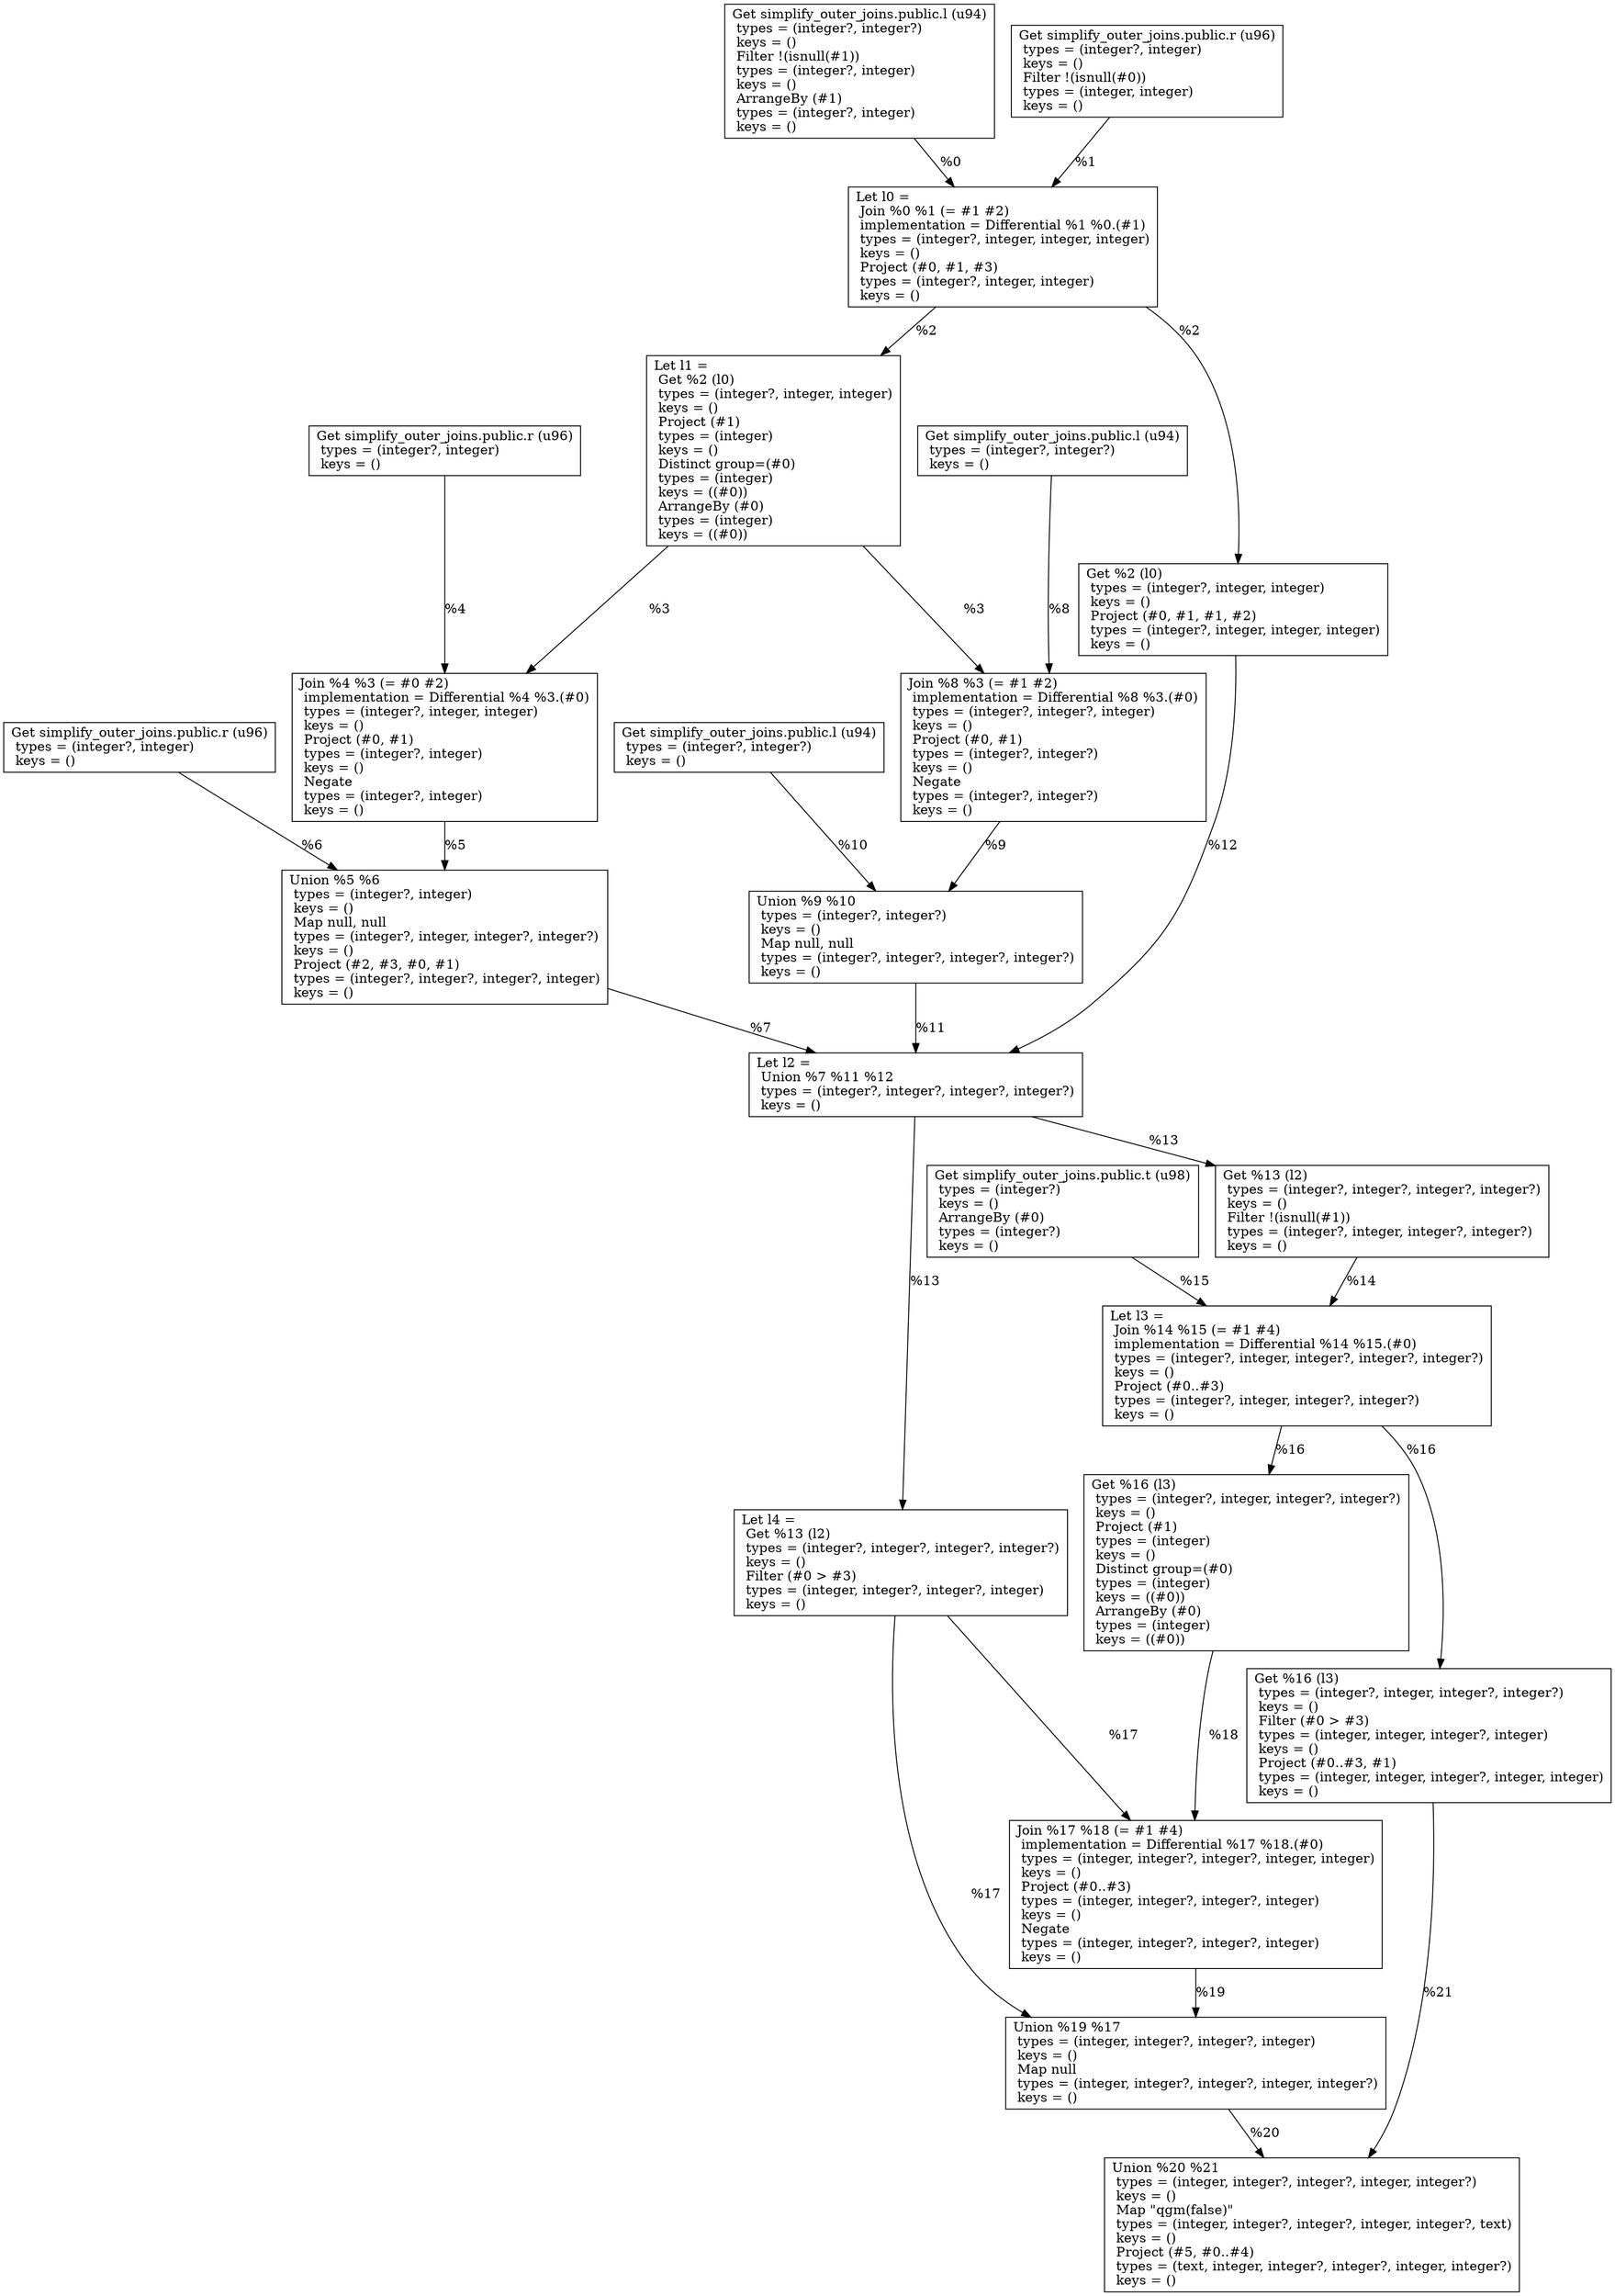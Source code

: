 digraph G {
    node0 [shape = record, label=" Get simplify_outer_joins.public.l (u94)\l  types = (integer?, integer?)\l  keys = ()\l Filter !(isnull(#1))\l  types = (integer?, integer)\l  keys = ()\l ArrangeBy (#1)\l  types = (integer?, integer)\l  keys = ()\l"]
    node1 [shape = record, label=" Get simplify_outer_joins.public.r (u96)\l  types = (integer?, integer)\l  keys = ()\l Filter !(isnull(#0))\l  types = (integer, integer)\l  keys = ()\l"]
    node2 [shape = record, label="Let l0 =\l Join %0 %1 (= #1 #2)\l  implementation = Differential %1 %0.(#1)\l  types = (integer?, integer, integer, integer)\l  keys = ()\l Project (#0, #1, #3)\l  types = (integer?, integer, integer)\l  keys = ()\l"]
    node3 [shape = record, label="Let l1 =\l Get %2 (l0)\l  types = (integer?, integer, integer)\l  keys = ()\l Project (#1)\l  types = (integer)\l  keys = ()\l Distinct group=(#0)\l  types = (integer)\l  keys = ((#0))\l ArrangeBy (#0)\l  types = (integer)\l  keys = ((#0))\l"]
    node4 [shape = record, label=" Get simplify_outer_joins.public.r (u96)\l  types = (integer?, integer)\l  keys = ()\l"]
    node5 [shape = record, label=" Join %4 %3 (= #0 #2)\l  implementation = Differential %4 %3.(#0)\l  types = (integer?, integer, integer)\l  keys = ()\l Project (#0, #1)\l  types = (integer?, integer)\l  keys = ()\l Negate\l  types = (integer?, integer)\l  keys = ()\l"]
    node6 [shape = record, label=" Get simplify_outer_joins.public.r (u96)\l  types = (integer?, integer)\l  keys = ()\l"]
    node7 [shape = record, label=" Union %5 %6\l  types = (integer?, integer)\l  keys = ()\l Map null, null\l  types = (integer?, integer, integer?, integer?)\l  keys = ()\l Project (#2, #3, #0, #1)\l  types = (integer?, integer?, integer?, integer)\l  keys = ()\l"]
    node8 [shape = record, label=" Get simplify_outer_joins.public.l (u94)\l  types = (integer?, integer?)\l  keys = ()\l"]
    node9 [shape = record, label=" Join %8 %3 (= #1 #2)\l  implementation = Differential %8 %3.(#0)\l  types = (integer?, integer?, integer)\l  keys = ()\l Project (#0, #1)\l  types = (integer?, integer?)\l  keys = ()\l Negate\l  types = (integer?, integer?)\l  keys = ()\l"]
    node10 [shape = record, label=" Get simplify_outer_joins.public.l (u94)\l  types = (integer?, integer?)\l  keys = ()\l"]
    node11 [shape = record, label=" Union %9 %10\l  types = (integer?, integer?)\l  keys = ()\l Map null, null\l  types = (integer?, integer?, integer?, integer?)\l  keys = ()\l"]
    node12 [shape = record, label=" Get %2 (l0)\l  types = (integer?, integer, integer)\l  keys = ()\l Project (#0, #1, #1, #2)\l  types = (integer?, integer, integer, integer)\l  keys = ()\l"]
    node13 [shape = record, label="Let l2 =\l Union %7 %11 %12\l  types = (integer?, integer?, integer?, integer?)\l  keys = ()\l"]
    node14 [shape = record, label=" Get %13 (l2)\l  types = (integer?, integer?, integer?, integer?)\l  keys = ()\l Filter !(isnull(#1))\l  types = (integer?, integer, integer?, integer?)\l  keys = ()\l"]
    node15 [shape = record, label=" Get simplify_outer_joins.public.t (u98)\l  types = (integer?)\l  keys = ()\l ArrangeBy (#0)\l  types = (integer?)\l  keys = ()\l"]
    node16 [shape = record, label="Let l3 =\l Join %14 %15 (= #1 #4)\l  implementation = Differential %14 %15.(#0)\l  types = (integer?, integer, integer?, integer?, integer?)\l  keys = ()\l Project (#0..#3)\l  types = (integer?, integer, integer?, integer?)\l  keys = ()\l"]
    node17 [shape = record, label="Let l4 =\l Get %13 (l2)\l  types = (integer?, integer?, integer?, integer?)\l  keys = ()\l Filter (#0 \> #3)\l  types = (integer, integer?, integer?, integer)\l  keys = ()\l"]
    node18 [shape = record, label=" Get %16 (l3)\l  types = (integer?, integer, integer?, integer?)\l  keys = ()\l Project (#1)\l  types = (integer)\l  keys = ()\l Distinct group=(#0)\l  types = (integer)\l  keys = ((#0))\l ArrangeBy (#0)\l  types = (integer)\l  keys = ((#0))\l"]
    node19 [shape = record, label=" Join %17 %18 (= #1 #4)\l  implementation = Differential %17 %18.(#0)\l  types = (integer, integer?, integer?, integer, integer)\l  keys = ()\l Project (#0..#3)\l  types = (integer, integer?, integer?, integer)\l  keys = ()\l Negate\l  types = (integer, integer?, integer?, integer)\l  keys = ()\l"]
    node20 [shape = record, label=" Union %19 %17\l  types = (integer, integer?, integer?, integer)\l  keys = ()\l Map null\l  types = (integer, integer?, integer?, integer, integer?)\l  keys = ()\l"]
    node21 [shape = record, label=" Get %16 (l3)\l  types = (integer?, integer, integer?, integer?)\l  keys = ()\l Filter (#0 \> #3)\l  types = (integer, integer, integer?, integer)\l  keys = ()\l Project (#0..#3, #1)\l  types = (integer, integer, integer?, integer, integer)\l  keys = ()\l"]
    node22 [shape = record, label=" Union %20 %21\l  types = (integer, integer?, integer?, integer, integer?)\l  keys = ()\l Map \"qgm(false)\"\l  types = (integer, integer?, integer?, integer, integer?, text)\l  keys = ()\l Project (#5, #0..#4)\l  types = (text, integer, integer?, integer?, integer, integer?)\l  keys = ()\l"]
    node14 -> node16 [label = "%14\l"]
    node10 -> node11 [label = "%10\l"]
    node21 -> node22 [label = "%21\l"]
    node0 -> node2 [label = "%0\l"]
    node16 -> node21 [label = "%16\l"]
    node19 -> node20 [label = "%19\l"]
    node11 -> node13 [label = "%11\l"]
    node17 -> node20 [label = "%17\l"]
    node3 -> node5 [label = "%3\l"]
    node13 -> node14 [label = "%13\l"]
    node3 -> node9 [label = "%3\l"]
    node16 -> node18 [label = "%16\l"]
    node13 -> node17 [label = "%13\l"]
    node7 -> node13 [label = "%7\l"]
    node2 -> node3 [label = "%2\l"]
    node6 -> node7 [label = "%6\l"]
    node2 -> node12 [label = "%2\l"]
    node8 -> node9 [label = "%8\l"]
    node12 -> node13 [label = "%12\l"]
    node4 -> node5 [label = "%4\l"]
    node18 -> node19 [label = "%18\l"]
    node20 -> node22 [label = "%20\l"]
    node17 -> node19 [label = "%17\l"]
    node15 -> node16 [label = "%15\l"]
    node5 -> node7 [label = "%5\l"]
    node1 -> node2 [label = "%1\l"]
    node9 -> node11 [label = "%9\l"]
}
